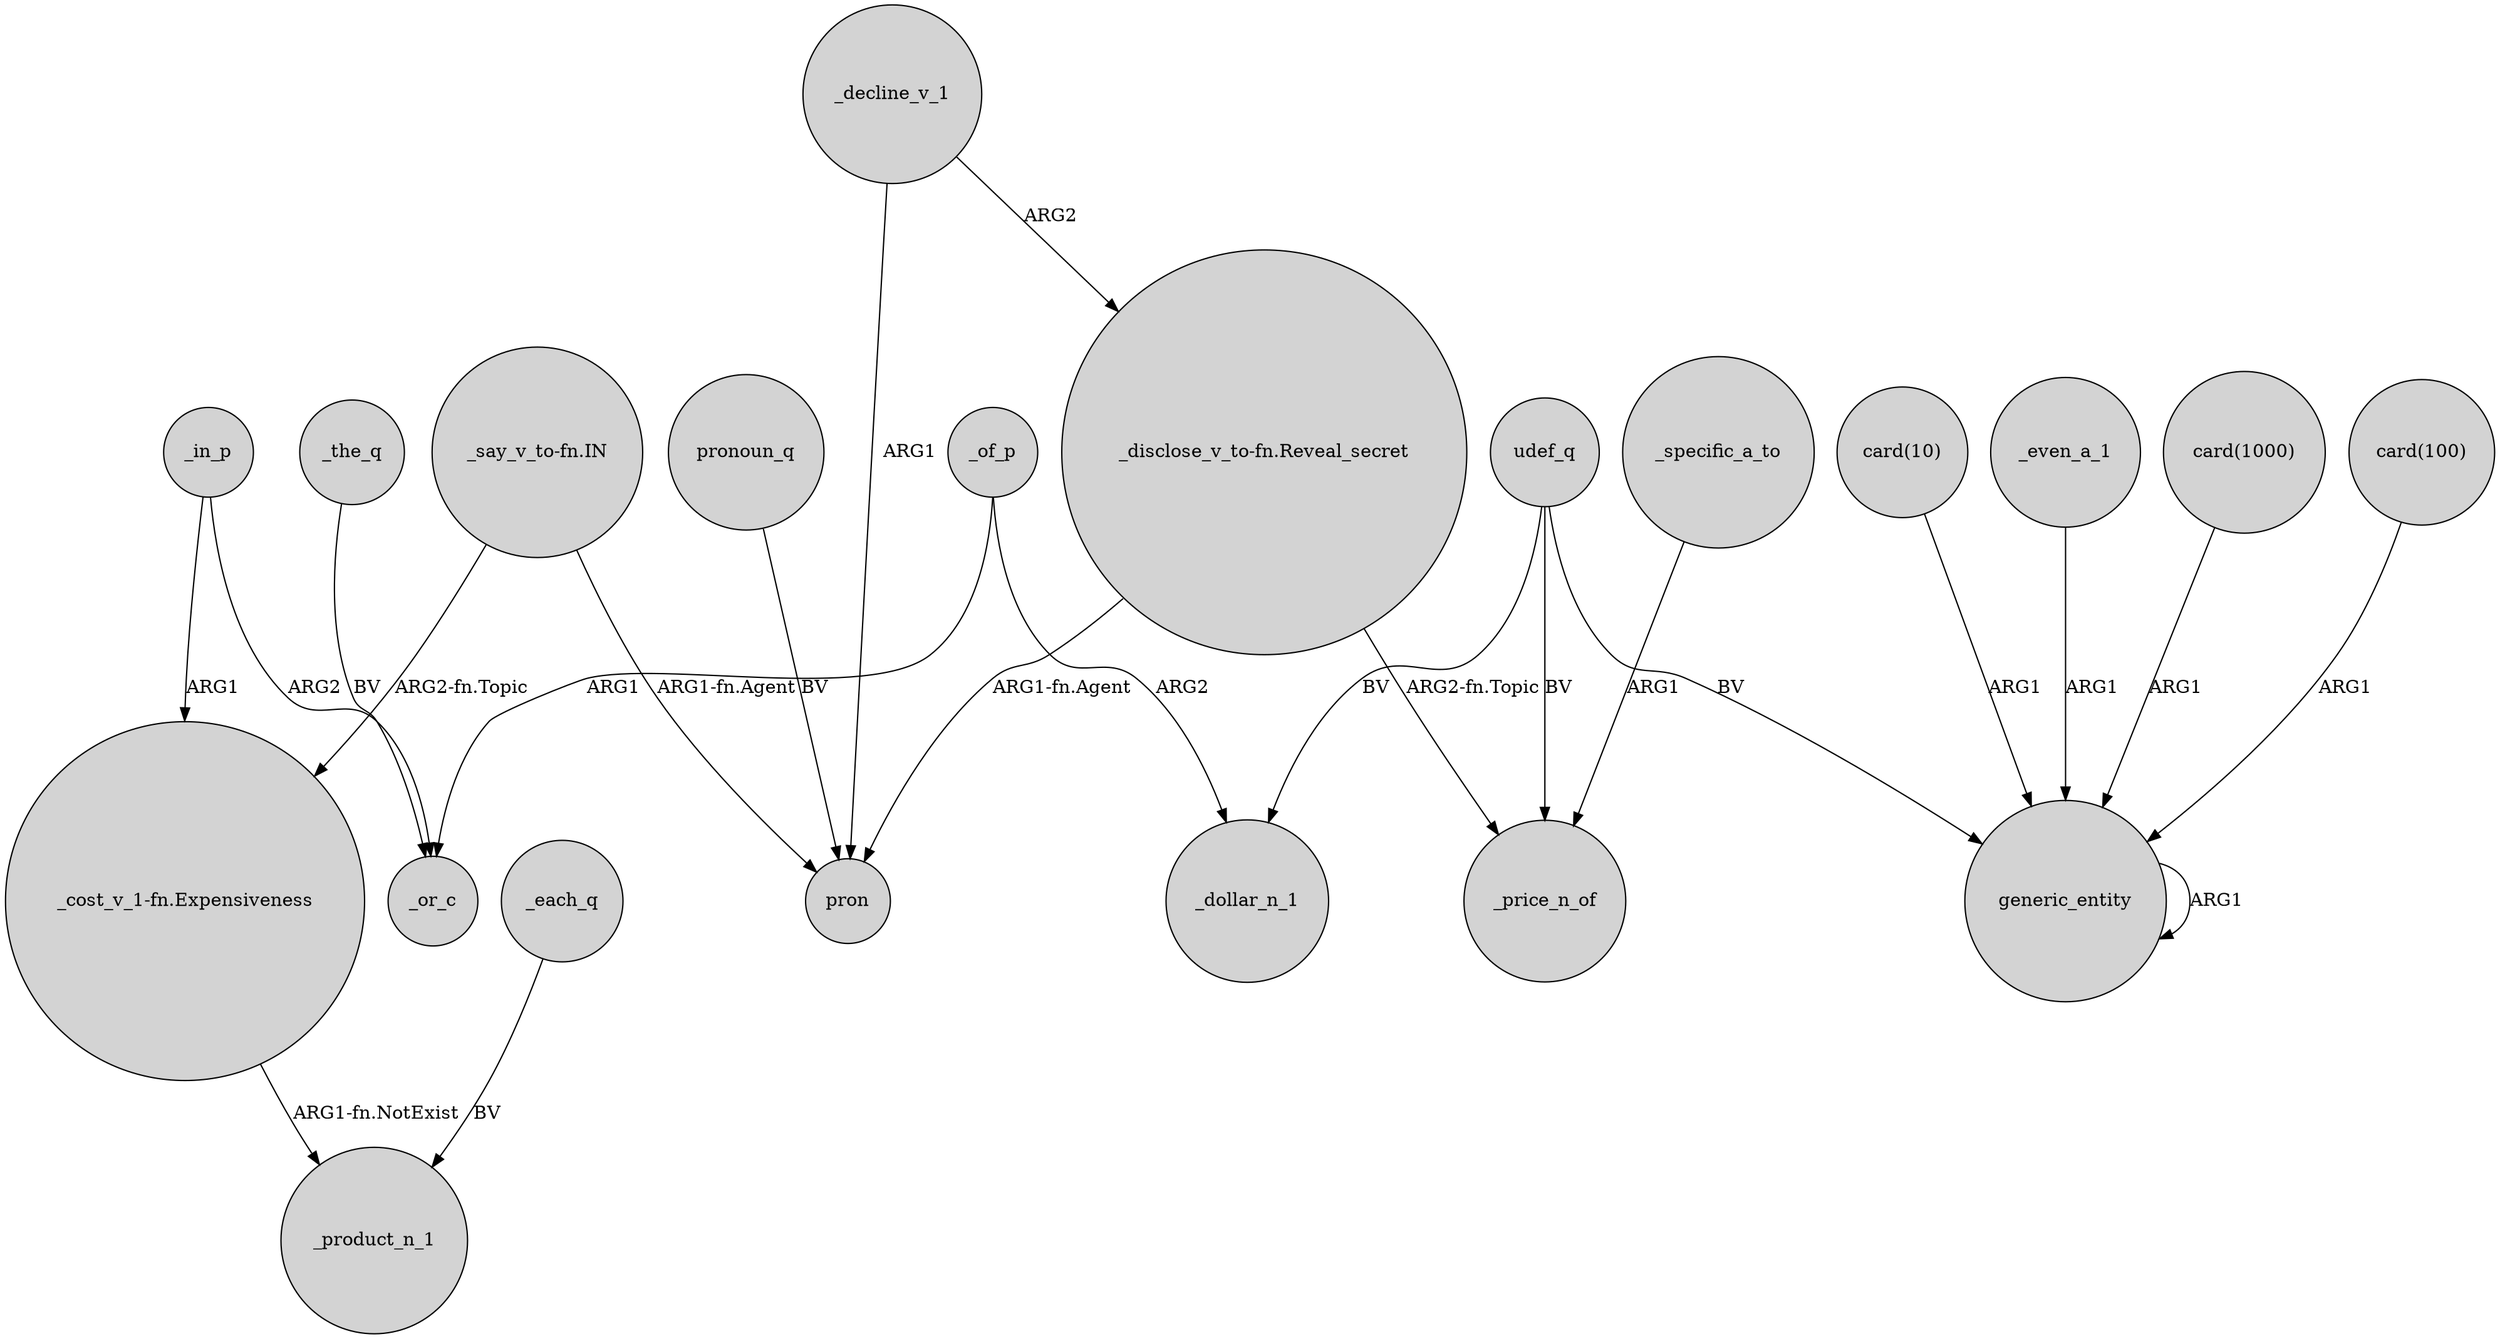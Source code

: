 digraph {
	node [shape=circle style=filled]
	"_say_v_to-fn.IN" -> "_cost_v_1-fn.Expensiveness" [label="ARG2-fn.Topic"]
	_the_q -> _or_c [label=BV]
	_decline_v_1 -> pron [label=ARG1]
	udef_q -> _price_n_of [label=BV]
	udef_q -> generic_entity [label=BV]
	"_disclose_v_to-fn.Reveal_secret" -> _price_n_of [label="ARG2-fn.Topic"]
	_specific_a_to -> _price_n_of [label=ARG1]
	_decline_v_1 -> "_disclose_v_to-fn.Reveal_secret" [label=ARG2]
	"card(100)" -> generic_entity [label=ARG1]
	"card(10)" -> generic_entity [label=ARG1]
	_even_a_1 -> generic_entity [label=ARG1]
	_in_p -> _or_c [label=ARG2]
	generic_entity -> generic_entity [label=ARG1]
	"card(1000)" -> generic_entity [label=ARG1]
	_of_p -> _or_c [label=ARG1]
	pronoun_q -> pron [label=BV]
	_in_p -> "_cost_v_1-fn.Expensiveness" [label=ARG1]
	"_cost_v_1-fn.Expensiveness" -> _product_n_1 [label="ARG1-fn.NotExist"]
	_each_q -> _product_n_1 [label=BV]
	"_say_v_to-fn.IN" -> pron [label="ARG1-fn.Agent"]
	_of_p -> _dollar_n_1 [label=ARG2]
	udef_q -> _dollar_n_1 [label=BV]
	"_disclose_v_to-fn.Reveal_secret" -> pron [label="ARG1-fn.Agent"]
}
